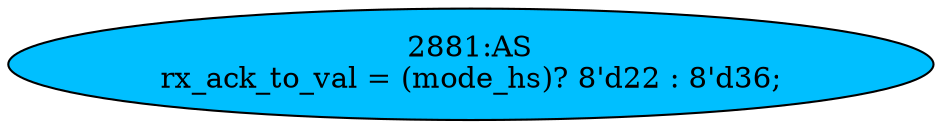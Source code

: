 strict digraph "" {
	node [label="\N"];
	"2881:AS"	 [ast="<pyverilog.vparser.ast.Assign object at 0x7f13b54bed90>",
		def_var="['rx_ack_to_val']",
		fillcolor=deepskyblue,
		label="2881:AS
rx_ack_to_val = (mode_hs)? 8'd22 : 8'd36;",
		statements="[]",
		style=filled,
		typ=Assign,
		use_var="['mode_hs']"];
}
